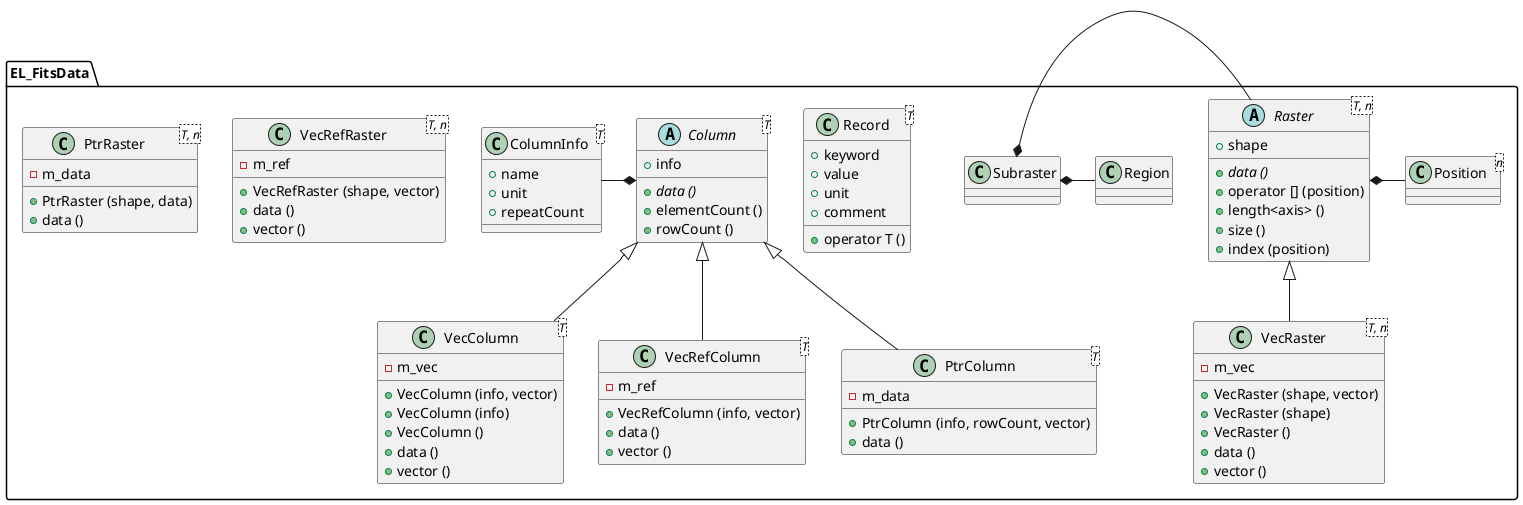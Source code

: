 @startuml

package EL_FitsData {

Raster <|-- VecRaster
Raster *- Position
Subraster *- Raster
Subraster *- Region

Record -[hidden] Record

Column <|-- VecColumn
Column <|-- VecRefColumn
Column <|-- PtrColumn
ColumnInfo -* Column

class Position<n> {
}

abstract class Raster<T, n> {
+ shape
+ {abstract} data ()
+ operator [] (position)
+ length<axis> ()
+ size ()
+ index (position)
}

class VecRaster<T, n> {
- m_vec
+ VecRaster (shape, vector)
+ VecRaster (shape)
+ VecRaster ()
+ data ()
+ vector ()
}

class VecRefRaster<T, n> {
- m_ref
+ VecRefRaster (shape, vector)
+ data ()
+ vector ()
}

class PtrRaster<T, n> {
- m_data
+ PtrRaster (shape, data)
+ data ()
}

class Record<T> {
+ keyword
+ value
+ unit
+ comment
+ operator T ()
}

class ColumnInfo<T> {
+ name
+ unit
+ repeatCount
}

abstract class Column<T> {
+ info
+ {abstract} data ()
+ elementCount ()
+ rowCount ()
}

class VecColumn<T> {
- m_vec
+ VecColumn (info, vector)
+ VecColumn (info)
+ VecColumn ()
+ data ()
+ vector ()
}

class VecRefColumn<T> {
- m_ref
+ VecRefColumn (info, vector)
+ data ()
+ vector ()
}

class PtrColumn<T> {
- m_data
+ PtrColumn (info, rowCount, vector)
+ data ()
}

}

@enduml
